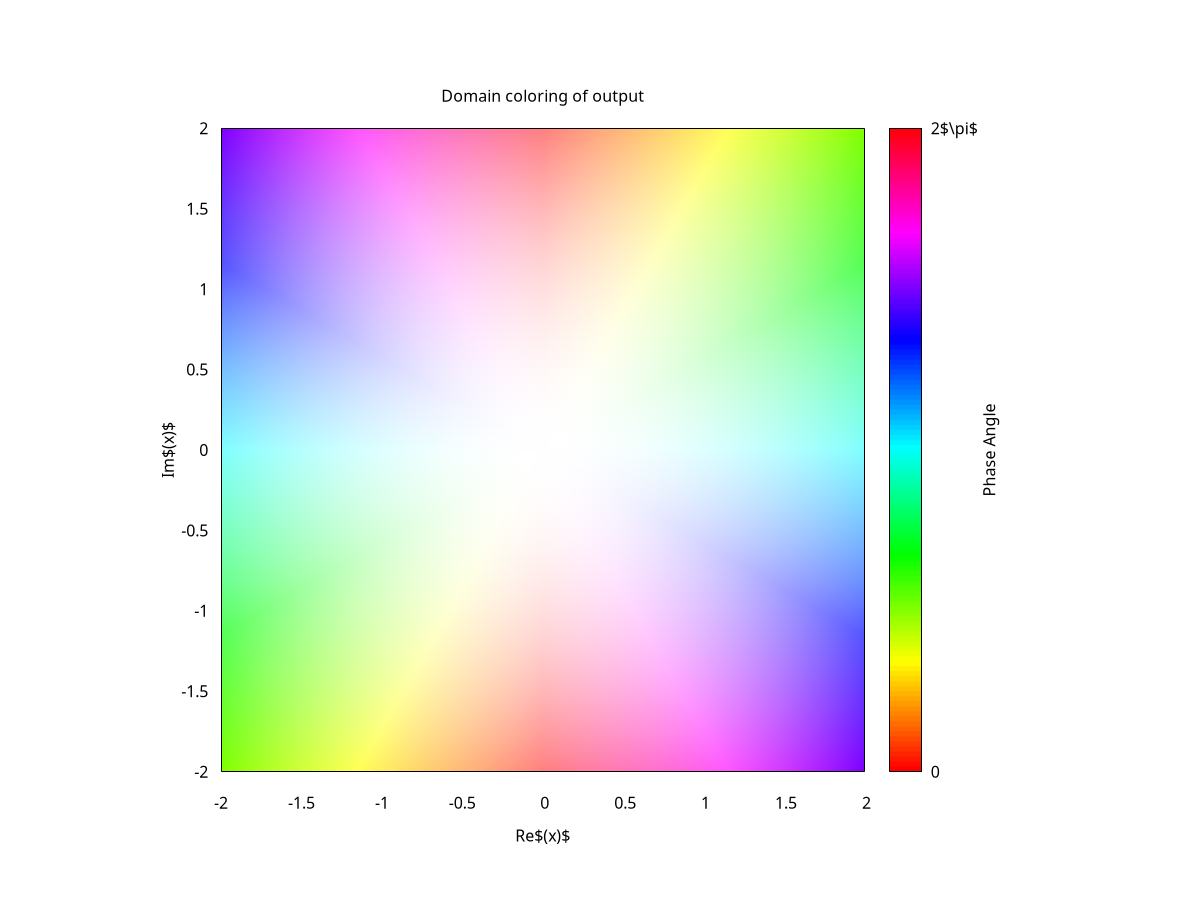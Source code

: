 # setting output to file of size 800 x 800
#set terminal pngcairo size 1000, 1000 
#set output 'out_2.png'
set terminal epslatex standalone size 12cm,10cm color
set output "hsv.tex"

# removes legend
unset key

# projects image onto 2D plane
set view map

# sets aspect ratio of plot to be square 
set size square

# setting x and y range
set xrange[-2:2]
set yrange[-2:2]

set xlabel "Re$(x)$"
set ylabel "Im$(x)$"

# scaling the x, y, and colorbar tics to zero so they are not seen in the plot
set xtics border scale 0,0
set ytics border scale 0,0
set cbtics border scale 0,0

# setting tics in color bar at 0 and 2pi
set cbtics ("0" -3.14159, '2$\pi$' 3.14159)
set title "Domain coloring of output" 

set cblabel "Phase Angle" 
set cbrange [ -3.14159 : 3.14159 ]

# use hsv for colorbar and set palette to use full hsv space
set palette model HSV
set palette defined ( 0 0 1 1, 1 1 1 1 )

# setting isosamples for output grid and samples for input grid
set isosamples 1000, 1000
set samples 1000, 1000

# setting functions necessary for domain coloring
# setting threshold for gridlines. Smaller threshold will make smaller lines
thresh = 0.1
f(z) = z**2
#f(z) = z**3-1
#f(z) = z**5 + 3*z**4 + 2*z + 1
#f(z) = z - z**3/3! + z**5/5!
#f(z) = 1-sin(z)
angle(x,y) = (pi + atan2(-y,-x)) / (2*pi)
r(x,y) = sqrt(x*x + y*y)
theta(x,y) = atan2(x,y)
z(x,y) = r(x,y)*exp(theta(x,y)*sqrt(-1))
ip(x,y) = imag(z(x,y))
rp(x,y) = real(z(x,y))
if(z) = imag(f(z))
rf(z) = real(f(z))
val(x,y) = 0.5 + 0.5*(abs(f(z(x,y)))-floor(abs(f(z(x,y)))))
color(x,y) = hsv2rgb(angle(rf(z(x,y)), if(z(x,y))), abs(f(z(x,y)))/8, 1)
#color(x,y) = hsv2rgb(angle(rf(z(x,y)), if(z(x,y))), abs(f(z(x,y))), val(x,y)*shade(x,y))
#color(x,y) = hsv2rgb(angle(rp(x,y), ip(x,y)), abs(z(x,y)), val(x,y)*shade(x,y))
#shade(x,y) = (abs(sin(rp(x,y)*pi)**thresh) * abs(sin(ip(x,y)*pi))**thresh)
shade(x,y) = (abs(sin(rf(z(x,y))*pi)**thresh) * abs(sin(if(z(x,y))*pi))**thresh)
save_encoding = "utf8"

# Last datafile plotted: "++"
# In this case, it means, "plot the data file created with the
#                          samples and isosamples"
splot '++' using 1:2:(color($1,$2)) with pm3d lc rgb variable nocontour
